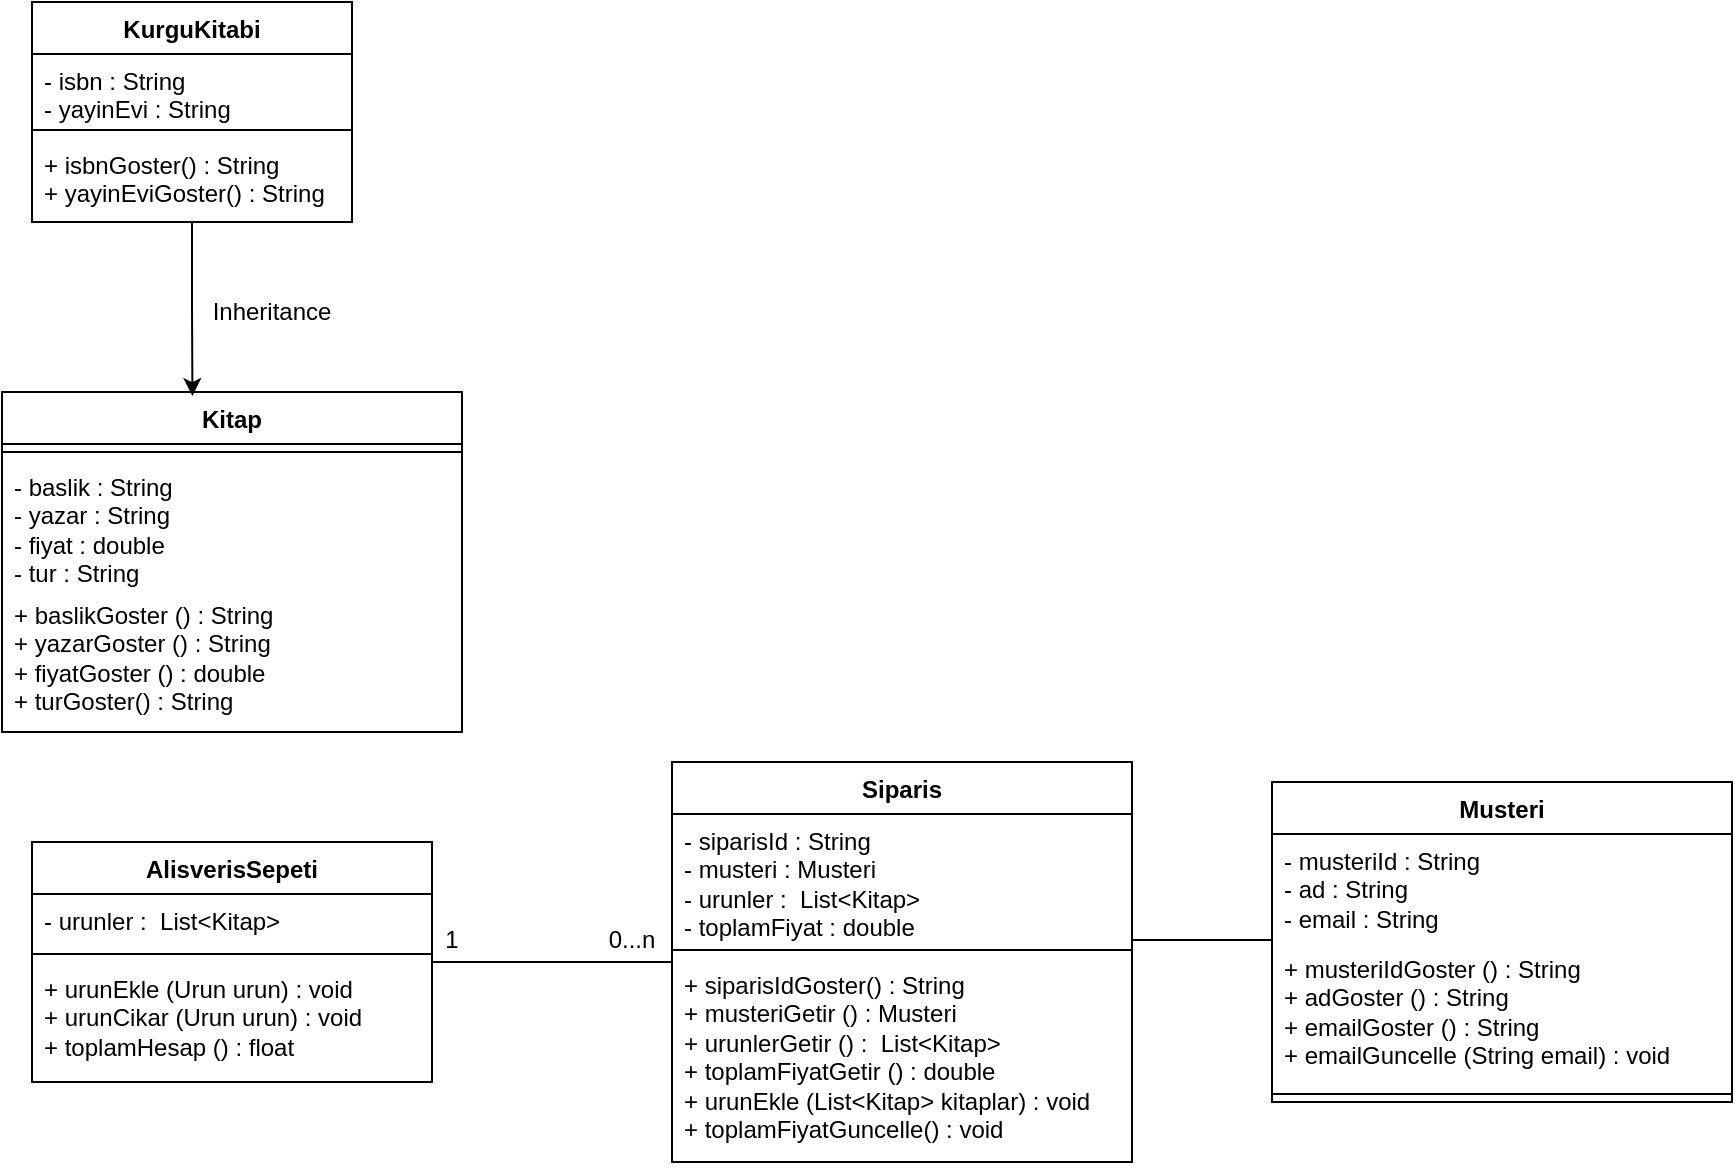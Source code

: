 <mxfile version="23.1.5" type="device">
  <diagram name="Page-1" id="zTVV5fYnQDA912w8Vkj5">
    <mxGraphModel dx="1134" dy="741" grid="1" gridSize="10" guides="1" tooltips="1" connect="1" arrows="1" fold="1" page="1" pageScale="1" pageWidth="850" pageHeight="1100" math="0" shadow="0">
      <root>
        <mxCell id="0" />
        <mxCell id="1" parent="0" />
        <mxCell id="DabCTi73Cw12KUjxk7qJ-2" value="Kitap" style="swimlane;fontStyle=1;align=center;verticalAlign=top;childLayout=stackLayout;horizontal=1;startSize=26;horizontalStack=0;resizeParent=1;resizeParentMax=0;resizeLast=0;collapsible=1;marginBottom=0;whiteSpace=wrap;html=1;" vertex="1" parent="1">
          <mxGeometry x="20" y="205" width="230" height="170" as="geometry" />
        </mxCell>
        <mxCell id="DabCTi73Cw12KUjxk7qJ-4" value="" style="line;strokeWidth=1;fillColor=none;align=left;verticalAlign=middle;spacingTop=-1;spacingLeft=3;spacingRight=3;rotatable=0;labelPosition=right;points=[];portConstraint=eastwest;strokeColor=inherit;" vertex="1" parent="DabCTi73Cw12KUjxk7qJ-2">
          <mxGeometry y="26" width="230" height="8" as="geometry" />
        </mxCell>
        <mxCell id="DabCTi73Cw12KUjxk7qJ-3" value="&lt;div&gt;- baslik : String&lt;/div&gt;&lt;div&gt;- yazar : String&lt;/div&gt;&lt;div&gt;- fiyat : double&lt;/div&gt;&lt;div&gt;- tur : String&lt;/div&gt;" style="text;strokeColor=none;fillColor=none;align=left;verticalAlign=top;spacingLeft=4;spacingRight=4;overflow=hidden;rotatable=0;points=[[0,0.5],[1,0.5]];portConstraint=eastwest;whiteSpace=wrap;html=1;" vertex="1" parent="DabCTi73Cw12KUjxk7qJ-2">
          <mxGeometry y="34" width="230" height="64" as="geometry" />
        </mxCell>
        <mxCell id="DabCTi73Cw12KUjxk7qJ-5" value="&lt;div&gt;+ baslikGoster () : String&lt;/div&gt;&lt;div&gt;+ yazarGoster () : String&amp;nbsp;&lt;/div&gt;&lt;div&gt;+ fiyatGoster () : double&amp;nbsp;&lt;/div&gt;&lt;div&gt;+ turGoster() : String&lt;/div&gt;" style="text;strokeColor=none;fillColor=none;align=left;verticalAlign=top;spacingLeft=4;spacingRight=4;overflow=hidden;rotatable=0;points=[[0,0.5],[1,0.5]];portConstraint=eastwest;whiteSpace=wrap;html=1;" vertex="1" parent="DabCTi73Cw12KUjxk7qJ-2">
          <mxGeometry y="98" width="230" height="72" as="geometry" />
        </mxCell>
        <mxCell id="DabCTi73Cw12KUjxk7qJ-6" value="AlisverisSepeti" style="swimlane;fontStyle=1;align=center;verticalAlign=top;childLayout=stackLayout;horizontal=1;startSize=26;horizontalStack=0;resizeParent=1;resizeParentMax=0;resizeLast=0;collapsible=1;marginBottom=0;whiteSpace=wrap;html=1;" vertex="1" parent="1">
          <mxGeometry x="35" y="430" width="200" height="120" as="geometry" />
        </mxCell>
        <mxCell id="DabCTi73Cw12KUjxk7qJ-7" value="- urunler :&amp;nbsp;&amp;nbsp;List&amp;lt;Kitap&amp;gt;&amp;nbsp;" style="text;strokeColor=none;fillColor=none;align=left;verticalAlign=top;spacingLeft=4;spacingRight=4;overflow=hidden;rotatable=0;points=[[0,0.5],[1,0.5]];portConstraint=eastwest;whiteSpace=wrap;html=1;" vertex="1" parent="DabCTi73Cw12KUjxk7qJ-6">
          <mxGeometry y="26" width="200" height="26" as="geometry" />
        </mxCell>
        <mxCell id="DabCTi73Cw12KUjxk7qJ-8" value="" style="line;strokeWidth=1;fillColor=none;align=left;verticalAlign=middle;spacingTop=-1;spacingLeft=3;spacingRight=3;rotatable=0;labelPosition=right;points=[];portConstraint=eastwest;strokeColor=inherit;" vertex="1" parent="DabCTi73Cw12KUjxk7qJ-6">
          <mxGeometry y="52" width="200" height="8" as="geometry" />
        </mxCell>
        <mxCell id="DabCTi73Cw12KUjxk7qJ-9" value="+ urunEkle (Urun urun) : void&lt;br&gt;+ urunCikar (Urun urun) : void&lt;br&gt;+ toplamHesap () : float" style="text;strokeColor=none;fillColor=none;align=left;verticalAlign=top;spacingLeft=4;spacingRight=4;overflow=hidden;rotatable=0;points=[[0,0.5],[1,0.5]];portConstraint=eastwest;whiteSpace=wrap;html=1;" vertex="1" parent="DabCTi73Cw12KUjxk7qJ-6">
          <mxGeometry y="60" width="200" height="60" as="geometry" />
        </mxCell>
        <mxCell id="DabCTi73Cw12KUjxk7qJ-31" value="" style="edgeStyle=orthogonalEdgeStyle;rounded=0;orthogonalLoop=1;jettySize=auto;html=1;entryX=0.414;entryY=0.012;entryDx=0;entryDy=0;entryPerimeter=0;" edge="1" parent="1" source="DabCTi73Cw12KUjxk7qJ-10" target="DabCTi73Cw12KUjxk7qJ-2">
          <mxGeometry relative="1" as="geometry" />
        </mxCell>
        <mxCell id="DabCTi73Cw12KUjxk7qJ-10" value="KurguKitabi" style="swimlane;fontStyle=1;align=center;verticalAlign=top;childLayout=stackLayout;horizontal=1;startSize=26;horizontalStack=0;resizeParent=1;resizeParentMax=0;resizeLast=0;collapsible=1;marginBottom=0;whiteSpace=wrap;html=1;" vertex="1" parent="1">
          <mxGeometry x="35" y="10" width="160" height="110" as="geometry" />
        </mxCell>
        <mxCell id="DabCTi73Cw12KUjxk7qJ-11" value="&lt;div&gt;- isbn : String&lt;/div&gt;&lt;div&gt;- yayinEvi : String&lt;/div&gt;" style="text;strokeColor=none;fillColor=none;align=left;verticalAlign=top;spacingLeft=4;spacingRight=4;overflow=hidden;rotatable=0;points=[[0,0.5],[1,0.5]];portConstraint=eastwest;whiteSpace=wrap;html=1;" vertex="1" parent="DabCTi73Cw12KUjxk7qJ-10">
          <mxGeometry y="26" width="160" height="34" as="geometry" />
        </mxCell>
        <mxCell id="DabCTi73Cw12KUjxk7qJ-12" value="" style="line;strokeWidth=1;fillColor=none;align=left;verticalAlign=middle;spacingTop=-1;spacingLeft=3;spacingRight=3;rotatable=0;labelPosition=right;points=[];portConstraint=eastwest;strokeColor=inherit;" vertex="1" parent="DabCTi73Cw12KUjxk7qJ-10">
          <mxGeometry y="60" width="160" height="8" as="geometry" />
        </mxCell>
        <mxCell id="DabCTi73Cw12KUjxk7qJ-13" value="&lt;div&gt;+ isbnGoster() : String&lt;/div&gt;&lt;div&gt;+ yayinEviGoster() : String&lt;/div&gt;" style="text;strokeColor=none;fillColor=none;align=left;verticalAlign=top;spacingLeft=4;spacingRight=4;overflow=hidden;rotatable=0;points=[[0,0.5],[1,0.5]];portConstraint=eastwest;whiteSpace=wrap;html=1;" vertex="1" parent="DabCTi73Cw12KUjxk7qJ-10">
          <mxGeometry y="68" width="160" height="42" as="geometry" />
        </mxCell>
        <mxCell id="DabCTi73Cw12KUjxk7qJ-18" value="Musteri" style="swimlane;fontStyle=1;align=center;verticalAlign=top;childLayout=stackLayout;horizontal=1;startSize=26;horizontalStack=0;resizeParent=1;resizeParentMax=0;resizeLast=0;collapsible=1;marginBottom=0;whiteSpace=wrap;html=1;" vertex="1" parent="1">
          <mxGeometry x="655" y="400" width="230" height="160" as="geometry" />
        </mxCell>
        <mxCell id="DabCTi73Cw12KUjxk7qJ-19" value="&lt;div&gt;- musteriId : String&lt;/div&gt;&lt;div&gt;- ad : String&lt;/div&gt;&lt;div&gt;- email : String&lt;/div&gt;" style="text;strokeColor=none;fillColor=none;align=left;verticalAlign=top;spacingLeft=4;spacingRight=4;overflow=hidden;rotatable=0;points=[[0,0.5],[1,0.5]];portConstraint=eastwest;whiteSpace=wrap;html=1;" vertex="1" parent="DabCTi73Cw12KUjxk7qJ-18">
          <mxGeometry y="26" width="230" height="54" as="geometry" />
        </mxCell>
        <mxCell id="DabCTi73Cw12KUjxk7qJ-21" value="&lt;div&gt;+ musteriIdGoster () : String&lt;/div&gt;&lt;div&gt;+ adGoster () : String&lt;/div&gt;&lt;div&gt;+ emailGoster () : String&amp;nbsp;&lt;/div&gt;&lt;div&gt;+ emailGuncelle (String email) : void&lt;/div&gt;" style="text;strokeColor=none;fillColor=none;align=left;verticalAlign=top;spacingLeft=4;spacingRight=4;overflow=hidden;rotatable=0;points=[[0,0.5],[1,0.5]];portConstraint=eastwest;whiteSpace=wrap;html=1;" vertex="1" parent="DabCTi73Cw12KUjxk7qJ-18">
          <mxGeometry y="80" width="230" height="72" as="geometry" />
        </mxCell>
        <mxCell id="DabCTi73Cw12KUjxk7qJ-20" value="" style="line;strokeWidth=1;fillColor=none;align=left;verticalAlign=middle;spacingTop=-1;spacingLeft=3;spacingRight=3;rotatable=0;labelPosition=right;points=[];portConstraint=eastwest;strokeColor=inherit;" vertex="1" parent="DabCTi73Cw12KUjxk7qJ-18">
          <mxGeometry y="152" width="230" height="8" as="geometry" />
        </mxCell>
        <mxCell id="DabCTi73Cw12KUjxk7qJ-22" value="Siparis" style="swimlane;fontStyle=1;align=center;verticalAlign=top;childLayout=stackLayout;horizontal=1;startSize=26;horizontalStack=0;resizeParent=1;resizeParentMax=0;resizeLast=0;collapsible=1;marginBottom=0;whiteSpace=wrap;html=1;" vertex="1" parent="1">
          <mxGeometry x="355" y="390" width="230" height="200" as="geometry" />
        </mxCell>
        <mxCell id="DabCTi73Cw12KUjxk7qJ-23" value="&lt;div&gt;- siparisId : String&lt;/div&gt;&lt;div&gt;- musteri :&amp;nbsp;Musteri&amp;nbsp;&lt;/div&gt;&lt;div&gt;- urunler :&amp;nbsp;&amp;nbsp;List&amp;lt;Kitap&amp;gt;&lt;/div&gt;&lt;div&gt;- toplamFiyat : double&lt;/div&gt;" style="text;strokeColor=none;fillColor=none;align=left;verticalAlign=top;spacingLeft=4;spacingRight=4;overflow=hidden;rotatable=0;points=[[0,0.5],[1,0.5]];portConstraint=eastwest;whiteSpace=wrap;html=1;" vertex="1" parent="DabCTi73Cw12KUjxk7qJ-22">
          <mxGeometry y="26" width="230" height="64" as="geometry" />
        </mxCell>
        <mxCell id="DabCTi73Cw12KUjxk7qJ-24" value="" style="line;strokeWidth=1;fillColor=none;align=left;verticalAlign=middle;spacingTop=-1;spacingLeft=3;spacingRight=3;rotatable=0;labelPosition=right;points=[];portConstraint=eastwest;strokeColor=inherit;" vertex="1" parent="DabCTi73Cw12KUjxk7qJ-22">
          <mxGeometry y="90" width="230" height="8" as="geometry" />
        </mxCell>
        <mxCell id="DabCTi73Cw12KUjxk7qJ-25" value="&lt;div&gt;+ siparisIdGoster() : String&lt;/div&gt;&lt;div&gt;+ musteriGetir () :&amp;nbsp;Musteri&amp;nbsp;&lt;/div&gt;&lt;div&gt;+ urunlerGetir () :&amp;nbsp;&amp;nbsp;List&amp;lt;Kitap&amp;gt;&lt;/div&gt;&lt;div&gt;+ toplamFiyatGetir () : double&lt;/div&gt;&lt;div&gt;+ urunEkle (List&amp;lt;Kitap&amp;gt; kitaplar) : void&lt;/div&gt;&lt;div&gt;+ toplamFiyatGuncelle() : void&lt;/div&gt;" style="text;strokeColor=none;fillColor=none;align=left;verticalAlign=top;spacingLeft=4;spacingRight=4;overflow=hidden;rotatable=0;points=[[0,0.5],[1,0.5]];portConstraint=eastwest;whiteSpace=wrap;html=1;" vertex="1" parent="DabCTi73Cw12KUjxk7qJ-22">
          <mxGeometry y="98" width="230" height="102" as="geometry" />
        </mxCell>
        <mxCell id="DabCTi73Cw12KUjxk7qJ-26" value="" style="line;strokeWidth=1;fillColor=none;align=left;verticalAlign=middle;spacingTop=-1;spacingLeft=3;spacingRight=3;rotatable=0;labelPosition=right;points=[];portConstraint=eastwest;strokeColor=inherit;" vertex="1" parent="1">
          <mxGeometry x="235" y="486" width="120" height="8" as="geometry" />
        </mxCell>
        <mxCell id="DabCTi73Cw12KUjxk7qJ-27" value="1" style="text;html=1;align=center;verticalAlign=middle;whiteSpace=wrap;rounded=0;" vertex="1" parent="1">
          <mxGeometry x="215" y="464" width="60" height="30" as="geometry" />
        </mxCell>
        <mxCell id="DabCTi73Cw12KUjxk7qJ-28" value="0...n" style="text;html=1;align=center;verticalAlign=middle;whiteSpace=wrap;rounded=0;" vertex="1" parent="1">
          <mxGeometry x="305" y="464" width="60" height="30" as="geometry" />
        </mxCell>
        <mxCell id="DabCTi73Cw12KUjxk7qJ-33" value="Inheritance" style="text;html=1;align=center;verticalAlign=middle;whiteSpace=wrap;rounded=0;" vertex="1" parent="1">
          <mxGeometry x="125" y="150" width="60" height="30" as="geometry" />
        </mxCell>
        <mxCell id="DabCTi73Cw12KUjxk7qJ-36" value="" style="line;strokeWidth=1;fillColor=none;align=left;verticalAlign=middle;spacingTop=-1;spacingLeft=3;spacingRight=3;rotatable=0;labelPosition=right;points=[];portConstraint=eastwest;strokeColor=inherit;" vertex="1" parent="1">
          <mxGeometry x="585" y="475" width="70" height="8" as="geometry" />
        </mxCell>
      </root>
    </mxGraphModel>
  </diagram>
</mxfile>
